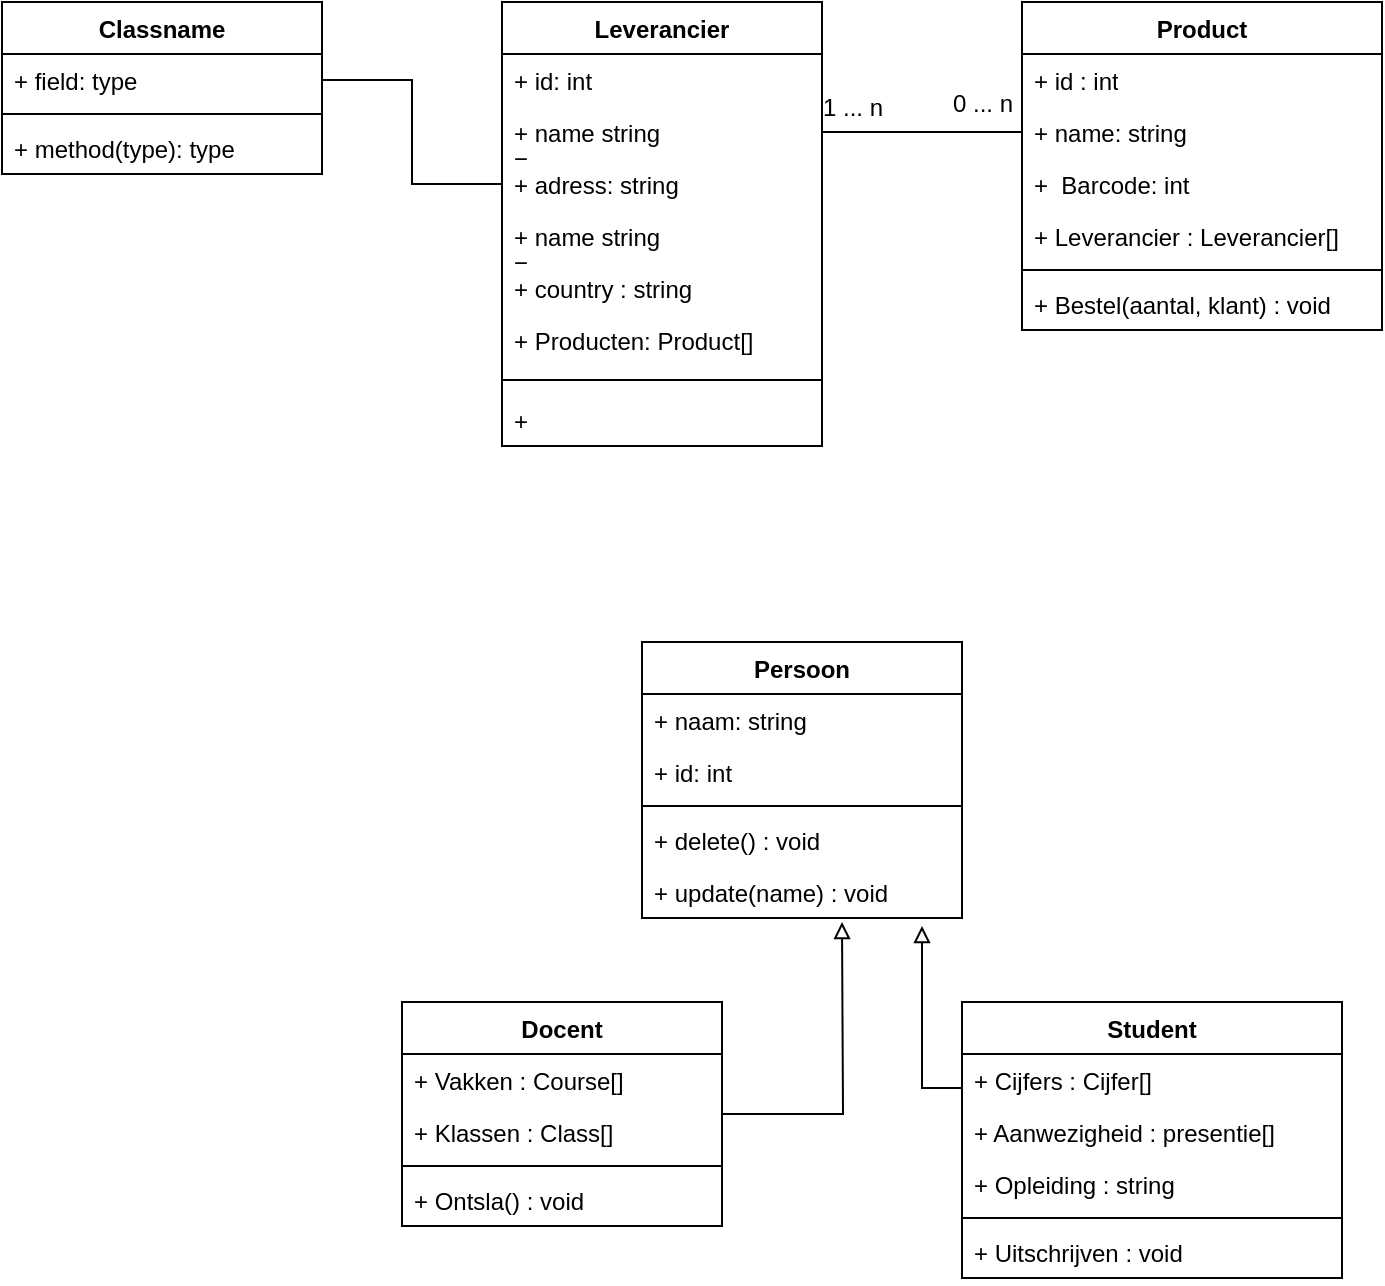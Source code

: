 <mxfile version="21.3.6" type="device">
  <diagram id="C5RBs43oDa-KdzZeNtuy" name="Page-1">
    <mxGraphModel dx="1877" dy="557" grid="1" gridSize="10" guides="1" tooltips="1" connect="1" arrows="1" fold="1" page="1" pageScale="1" pageWidth="827" pageHeight="1169" math="0" shadow="0">
      <root>
        <mxCell id="WIyWlLk6GJQsqaUBKTNV-0" />
        <mxCell id="WIyWlLk6GJQsqaUBKTNV-1" parent="WIyWlLk6GJQsqaUBKTNV-0" />
        <mxCell id="ECXhXhMrHAmCJnMxelFC-0" value="Product" style="swimlane;fontStyle=1;align=center;verticalAlign=top;childLayout=stackLayout;horizontal=1;startSize=26;horizontalStack=0;resizeParent=1;resizeParentMax=0;resizeLast=0;collapsible=1;marginBottom=0;whiteSpace=wrap;html=1;" parent="WIyWlLk6GJQsqaUBKTNV-1" vertex="1">
          <mxGeometry x="430" y="120" width="180" height="164" as="geometry" />
        </mxCell>
        <mxCell id="ECXhXhMrHAmCJnMxelFC-1" value="+ id : int" style="text;strokeColor=none;fillColor=none;align=left;verticalAlign=top;spacingLeft=4;spacingRight=4;overflow=hidden;rotatable=0;points=[[0,0.5],[1,0.5]];portConstraint=eastwest;whiteSpace=wrap;html=1;" parent="ECXhXhMrHAmCJnMxelFC-0" vertex="1">
          <mxGeometry y="26" width="180" height="26" as="geometry" />
        </mxCell>
        <mxCell id="ECXhXhMrHAmCJnMxelFC-16" value="+ name: string" style="text;strokeColor=none;fillColor=none;align=left;verticalAlign=top;spacingLeft=4;spacingRight=4;overflow=hidden;rotatable=0;points=[[0,0.5],[1,0.5]];portConstraint=eastwest;whiteSpace=wrap;html=1;" parent="ECXhXhMrHAmCJnMxelFC-0" vertex="1">
          <mxGeometry y="52" width="180" height="26" as="geometry" />
        </mxCell>
        <mxCell id="ECXhXhMrHAmCJnMxelFC-18" value="+&amp;nbsp; Barcode: int" style="text;strokeColor=none;fillColor=none;align=left;verticalAlign=top;spacingLeft=4;spacingRight=4;overflow=hidden;rotatable=0;points=[[0,0.5],[1,0.5]];portConstraint=eastwest;whiteSpace=wrap;html=1;" parent="ECXhXhMrHAmCJnMxelFC-0" vertex="1">
          <mxGeometry y="78" width="180" height="26" as="geometry" />
        </mxCell>
        <mxCell id="ECXhXhMrHAmCJnMxelFC-17" value="+ Leverancier : Leverancier[]" style="text;strokeColor=none;fillColor=none;align=left;verticalAlign=top;spacingLeft=4;spacingRight=4;overflow=hidden;rotatable=0;points=[[0,0.5],[1,0.5]];portConstraint=eastwest;whiteSpace=wrap;html=1;" parent="ECXhXhMrHAmCJnMxelFC-0" vertex="1">
          <mxGeometry y="104" width="180" height="26" as="geometry" />
        </mxCell>
        <mxCell id="ECXhXhMrHAmCJnMxelFC-2" value="" style="line;strokeWidth=1;fillColor=none;align=left;verticalAlign=middle;spacingTop=-1;spacingLeft=3;spacingRight=3;rotatable=0;labelPosition=right;points=[];portConstraint=eastwest;strokeColor=inherit;" parent="ECXhXhMrHAmCJnMxelFC-0" vertex="1">
          <mxGeometry y="130" width="180" height="8" as="geometry" />
        </mxCell>
        <mxCell id="ECXhXhMrHAmCJnMxelFC-3" value="+ Bestel(aantal, klant) : void" style="text;strokeColor=none;fillColor=none;align=left;verticalAlign=top;spacingLeft=4;spacingRight=4;overflow=hidden;rotatable=0;points=[[0,0.5],[1,0.5]];portConstraint=eastwest;whiteSpace=wrap;html=1;" parent="ECXhXhMrHAmCJnMxelFC-0" vertex="1">
          <mxGeometry y="138" width="180" height="26" as="geometry" />
        </mxCell>
        <mxCell id="ECXhXhMrHAmCJnMxelFC-4" value="Leverancier" style="swimlane;fontStyle=1;align=center;verticalAlign=top;childLayout=stackLayout;horizontal=1;startSize=26;horizontalStack=0;resizeParent=1;resizeParentMax=0;resizeLast=0;collapsible=1;marginBottom=0;whiteSpace=wrap;html=1;" parent="WIyWlLk6GJQsqaUBKTNV-1" vertex="1">
          <mxGeometry x="170" y="120" width="160" height="222" as="geometry" />
        </mxCell>
        <mxCell id="ECXhXhMrHAmCJnMxelFC-5" value="+ id: int" style="text;strokeColor=none;fillColor=none;align=left;verticalAlign=top;spacingLeft=4;spacingRight=4;overflow=hidden;rotatable=0;points=[[0,0.5],[1,0.5]];portConstraint=eastwest;whiteSpace=wrap;html=1;" parent="ECXhXhMrHAmCJnMxelFC-4" vertex="1">
          <mxGeometry y="26" width="160" height="26" as="geometry" />
        </mxCell>
        <mxCell id="ECXhXhMrHAmCJnMxelFC-7" value="+ name string&lt;div&gt;=&lt;/div&gt;" style="text;strokeColor=none;fillColor=none;align=left;verticalAlign=top;spacingLeft=4;spacingRight=4;overflow=hidden;rotatable=0;points=[[0,0.5],[1,0.5]];portConstraint=eastwest;whiteSpace=wrap;html=1;" parent="ECXhXhMrHAmCJnMxelFC-4" vertex="1">
          <mxGeometry y="52" width="160" height="26" as="geometry" />
        </mxCell>
        <mxCell id="ECXhXhMrHAmCJnMxelFC-20" value="+ adress: string" style="text;strokeColor=none;fillColor=none;align=left;verticalAlign=top;spacingLeft=4;spacingRight=4;overflow=hidden;rotatable=0;points=[[0,0.5],[1,0.5]];portConstraint=eastwest;whiteSpace=wrap;html=1;" parent="ECXhXhMrHAmCJnMxelFC-4" vertex="1">
          <mxGeometry y="78" width="160" height="26" as="geometry" />
        </mxCell>
        <mxCell id="ECXhXhMrHAmCJnMxelFC-22" value="+ name string&lt;div&gt;=&lt;/div&gt;" style="text;strokeColor=none;fillColor=none;align=left;verticalAlign=top;spacingLeft=4;spacingRight=4;overflow=hidden;rotatable=0;points=[[0,0.5],[1,0.5]];portConstraint=eastwest;whiteSpace=wrap;html=1;" parent="ECXhXhMrHAmCJnMxelFC-4" vertex="1">
          <mxGeometry y="104" width="160" height="26" as="geometry" />
        </mxCell>
        <mxCell id="ECXhXhMrHAmCJnMxelFC-21" value="+ country : string" style="text;strokeColor=none;fillColor=none;align=left;verticalAlign=top;spacingLeft=4;spacingRight=4;overflow=hidden;rotatable=0;points=[[0,0.5],[1,0.5]];portConstraint=eastwest;whiteSpace=wrap;html=1;" parent="ECXhXhMrHAmCJnMxelFC-4" vertex="1">
          <mxGeometry y="130" width="160" height="26" as="geometry" />
        </mxCell>
        <mxCell id="ECXhXhMrHAmCJnMxelFC-33" value="+ Producten: Product[]" style="text;strokeColor=none;fillColor=none;align=left;verticalAlign=top;spacingLeft=4;spacingRight=4;overflow=hidden;rotatable=0;points=[[0,0.5],[1,0.5]];portConstraint=eastwest;whiteSpace=wrap;html=1;" parent="ECXhXhMrHAmCJnMxelFC-4" vertex="1">
          <mxGeometry y="156" width="160" height="26" as="geometry" />
        </mxCell>
        <mxCell id="ECXhXhMrHAmCJnMxelFC-6" value="" style="line;strokeWidth=1;fillColor=none;align=left;verticalAlign=middle;spacingTop=-1;spacingLeft=3;spacingRight=3;rotatable=0;labelPosition=right;points=[];portConstraint=eastwest;strokeColor=inherit;" parent="ECXhXhMrHAmCJnMxelFC-4" vertex="1">
          <mxGeometry y="182" width="160" height="14" as="geometry" />
        </mxCell>
        <mxCell id="ECXhXhMrHAmCJnMxelFC-23" value="+" style="text;strokeColor=none;fillColor=none;align=left;verticalAlign=top;spacingLeft=4;spacingRight=4;overflow=hidden;rotatable=0;points=[[0,0.5],[1,0.5]];portConstraint=eastwest;whiteSpace=wrap;html=1;" parent="ECXhXhMrHAmCJnMxelFC-4" vertex="1">
          <mxGeometry y="196" width="160" height="26" as="geometry" />
        </mxCell>
        <mxCell id="ECXhXhMrHAmCJnMxelFC-24" style="edgeStyle=orthogonalEdgeStyle;rounded=0;orthogonalLoop=1;jettySize=auto;html=1;entryX=1;entryY=0.5;entryDx=0;entryDy=0;endArrow=none;endFill=0;" parent="WIyWlLk6GJQsqaUBKTNV-1" source="ECXhXhMrHAmCJnMxelFC-16" target="ECXhXhMrHAmCJnMxelFC-7" edge="1">
          <mxGeometry relative="1" as="geometry" />
        </mxCell>
        <mxCell id="ECXhXhMrHAmCJnMxelFC-26" value="1 ... n" style="text;html=1;align=center;verticalAlign=middle;resizable=0;points=[];autosize=1;strokeColor=none;fillColor=none;" parent="WIyWlLk6GJQsqaUBKTNV-1" vertex="1">
          <mxGeometry x="320" y="158" width="50" height="30" as="geometry" />
        </mxCell>
        <mxCell id="ECXhXhMrHAmCJnMxelFC-27" value="Classname" style="swimlane;fontStyle=1;align=center;verticalAlign=top;childLayout=stackLayout;horizontal=1;startSize=26;horizontalStack=0;resizeParent=1;resizeParentMax=0;resizeLast=0;collapsible=1;marginBottom=0;whiteSpace=wrap;html=1;" parent="WIyWlLk6GJQsqaUBKTNV-1" vertex="1">
          <mxGeometry x="-80" y="120" width="160" height="86" as="geometry" />
        </mxCell>
        <mxCell id="ECXhXhMrHAmCJnMxelFC-28" value="+ field: type" style="text;strokeColor=none;fillColor=none;align=left;verticalAlign=top;spacingLeft=4;spacingRight=4;overflow=hidden;rotatable=0;points=[[0,0.5],[1,0.5]];portConstraint=eastwest;whiteSpace=wrap;html=1;" parent="ECXhXhMrHAmCJnMxelFC-27" vertex="1">
          <mxGeometry y="26" width="160" height="26" as="geometry" />
        </mxCell>
        <mxCell id="ECXhXhMrHAmCJnMxelFC-29" value="" style="line;strokeWidth=1;fillColor=none;align=left;verticalAlign=middle;spacingTop=-1;spacingLeft=3;spacingRight=3;rotatable=0;labelPosition=right;points=[];portConstraint=eastwest;strokeColor=inherit;" parent="ECXhXhMrHAmCJnMxelFC-27" vertex="1">
          <mxGeometry y="52" width="160" height="8" as="geometry" />
        </mxCell>
        <mxCell id="ECXhXhMrHAmCJnMxelFC-30" value="+ method(type): type" style="text;strokeColor=none;fillColor=none;align=left;verticalAlign=top;spacingLeft=4;spacingRight=4;overflow=hidden;rotatable=0;points=[[0,0.5],[1,0.5]];portConstraint=eastwest;whiteSpace=wrap;html=1;" parent="ECXhXhMrHAmCJnMxelFC-27" vertex="1">
          <mxGeometry y="60" width="160" height="26" as="geometry" />
        </mxCell>
        <mxCell id="ECXhXhMrHAmCJnMxelFC-31" style="edgeStyle=orthogonalEdgeStyle;rounded=0;orthogonalLoop=1;jettySize=auto;html=1;entryX=1;entryY=0.5;entryDx=0;entryDy=0;endArrow=none;endFill=0;" parent="WIyWlLk6GJQsqaUBKTNV-1" source="ECXhXhMrHAmCJnMxelFC-20" target="ECXhXhMrHAmCJnMxelFC-28" edge="1">
          <mxGeometry relative="1" as="geometry" />
        </mxCell>
        <mxCell id="ECXhXhMrHAmCJnMxelFC-32" value="&lt;span style=&quot;font-weight: normal;&quot;&gt;0 ... n&lt;/span&gt;" style="text;align=center;fontStyle=1;verticalAlign=middle;spacingLeft=3;spacingRight=3;strokeColor=none;rotatable=0;points=[[0,0.5],[1,0.5]];portConstraint=eastwest;html=1;" parent="WIyWlLk6GJQsqaUBKTNV-1" vertex="1">
          <mxGeometry x="370" y="158" width="80" height="26" as="geometry" />
        </mxCell>
        <mxCell id="ECXhXhMrHAmCJnMxelFC-34" value="Persoon" style="swimlane;fontStyle=1;align=center;verticalAlign=top;childLayout=stackLayout;horizontal=1;startSize=26;horizontalStack=0;resizeParent=1;resizeParentMax=0;resizeLast=0;collapsible=1;marginBottom=0;whiteSpace=wrap;html=1;" parent="WIyWlLk6GJQsqaUBKTNV-1" vertex="1">
          <mxGeometry x="240" y="440" width="160" height="138" as="geometry" />
        </mxCell>
        <mxCell id="ECXhXhMrHAmCJnMxelFC-35" value="+ naam: string" style="text;strokeColor=none;fillColor=none;align=left;verticalAlign=top;spacingLeft=4;spacingRight=4;overflow=hidden;rotatable=0;points=[[0,0.5],[1,0.5]];portConstraint=eastwest;whiteSpace=wrap;html=1;" parent="ECXhXhMrHAmCJnMxelFC-34" vertex="1">
          <mxGeometry y="26" width="160" height="26" as="geometry" />
        </mxCell>
        <mxCell id="ECXhXhMrHAmCJnMxelFC-46" value="+ id: int" style="text;strokeColor=none;fillColor=none;align=left;verticalAlign=top;spacingLeft=4;spacingRight=4;overflow=hidden;rotatable=0;points=[[0,0.5],[1,0.5]];portConstraint=eastwest;whiteSpace=wrap;html=1;" parent="ECXhXhMrHAmCJnMxelFC-34" vertex="1">
          <mxGeometry y="52" width="160" height="26" as="geometry" />
        </mxCell>
        <mxCell id="ECXhXhMrHAmCJnMxelFC-36" value="" style="line;strokeWidth=1;fillColor=none;align=left;verticalAlign=middle;spacingTop=-1;spacingLeft=3;spacingRight=3;rotatable=0;labelPosition=right;points=[];portConstraint=eastwest;strokeColor=inherit;" parent="ECXhXhMrHAmCJnMxelFC-34" vertex="1">
          <mxGeometry y="78" width="160" height="8" as="geometry" />
        </mxCell>
        <mxCell id="ECXhXhMrHAmCJnMxelFC-37" value="+ delete() : void" style="text;strokeColor=none;fillColor=none;align=left;verticalAlign=top;spacingLeft=4;spacingRight=4;overflow=hidden;rotatable=0;points=[[0,0.5],[1,0.5]];portConstraint=eastwest;whiteSpace=wrap;html=1;" parent="ECXhXhMrHAmCJnMxelFC-34" vertex="1">
          <mxGeometry y="86" width="160" height="26" as="geometry" />
        </mxCell>
        <mxCell id="ECXhXhMrHAmCJnMxelFC-47" value="+ update(name) : void" style="text;strokeColor=none;fillColor=none;align=left;verticalAlign=top;spacingLeft=4;spacingRight=4;overflow=hidden;rotatable=0;points=[[0,0.5],[1,0.5]];portConstraint=eastwest;whiteSpace=wrap;html=1;" parent="ECXhXhMrHAmCJnMxelFC-34" vertex="1">
          <mxGeometry y="112" width="160" height="26" as="geometry" />
        </mxCell>
        <mxCell id="ECXhXhMrHAmCJnMxelFC-38" value="Docent" style="swimlane;fontStyle=1;align=center;verticalAlign=top;childLayout=stackLayout;horizontal=1;startSize=26;horizontalStack=0;resizeParent=1;resizeParentMax=0;resizeLast=0;collapsible=1;marginBottom=0;whiteSpace=wrap;html=1;" parent="WIyWlLk6GJQsqaUBKTNV-1" vertex="1">
          <mxGeometry x="120" y="620" width="160" height="112" as="geometry" />
        </mxCell>
        <mxCell id="ECXhXhMrHAmCJnMxelFC-39" value="+ Vakken : Course[]" style="text;strokeColor=none;fillColor=none;align=left;verticalAlign=top;spacingLeft=4;spacingRight=4;overflow=hidden;rotatable=0;points=[[0,0.5],[1,0.5]];portConstraint=eastwest;whiteSpace=wrap;html=1;" parent="ECXhXhMrHAmCJnMxelFC-38" vertex="1">
          <mxGeometry y="26" width="160" height="26" as="geometry" />
        </mxCell>
        <mxCell id="ECXhXhMrHAmCJnMxelFC-50" value="+ Klassen : Class[]" style="text;strokeColor=none;fillColor=none;align=left;verticalAlign=top;spacingLeft=4;spacingRight=4;overflow=hidden;rotatable=0;points=[[0,0.5],[1,0.5]];portConstraint=eastwest;whiteSpace=wrap;html=1;" parent="ECXhXhMrHAmCJnMxelFC-38" vertex="1">
          <mxGeometry y="52" width="160" height="26" as="geometry" />
        </mxCell>
        <mxCell id="ECXhXhMrHAmCJnMxelFC-40" value="" style="line;strokeWidth=1;fillColor=none;align=left;verticalAlign=middle;spacingTop=-1;spacingLeft=3;spacingRight=3;rotatable=0;labelPosition=right;points=[];portConstraint=eastwest;strokeColor=inherit;" parent="ECXhXhMrHAmCJnMxelFC-38" vertex="1">
          <mxGeometry y="78" width="160" height="8" as="geometry" />
        </mxCell>
        <mxCell id="ECXhXhMrHAmCJnMxelFC-41" value="+ Ontsla() : void" style="text;strokeColor=none;fillColor=none;align=left;verticalAlign=top;spacingLeft=4;spacingRight=4;overflow=hidden;rotatable=0;points=[[0,0.5],[1,0.5]];portConstraint=eastwest;whiteSpace=wrap;html=1;" parent="ECXhXhMrHAmCJnMxelFC-38" vertex="1">
          <mxGeometry y="86" width="160" height="26" as="geometry" />
        </mxCell>
        <mxCell id="ECXhXhMrHAmCJnMxelFC-49" style="edgeStyle=orthogonalEdgeStyle;rounded=0;orthogonalLoop=1;jettySize=auto;html=1;endArrow=block;endFill=0;" parent="WIyWlLk6GJQsqaUBKTNV-1" source="ECXhXhMrHAmCJnMxelFC-42" edge="1">
          <mxGeometry relative="1" as="geometry">
            <mxPoint x="380" y="582" as="targetPoint" />
            <Array as="points">
              <mxPoint x="380" y="663" />
              <mxPoint x="380" y="582" />
            </Array>
          </mxGeometry>
        </mxCell>
        <mxCell id="ECXhXhMrHAmCJnMxelFC-42" value="Student" style="swimlane;fontStyle=1;align=center;verticalAlign=top;childLayout=stackLayout;horizontal=1;startSize=26;horizontalStack=0;resizeParent=1;resizeParentMax=0;resizeLast=0;collapsible=1;marginBottom=0;whiteSpace=wrap;html=1;" parent="WIyWlLk6GJQsqaUBKTNV-1" vertex="1">
          <mxGeometry x="400" y="620" width="190" height="138" as="geometry" />
        </mxCell>
        <mxCell id="ECXhXhMrHAmCJnMxelFC-43" value="+ Cijfers : Cijfer[]" style="text;strokeColor=none;fillColor=none;align=left;verticalAlign=top;spacingLeft=4;spacingRight=4;overflow=hidden;rotatable=0;points=[[0,0.5],[1,0.5]];portConstraint=eastwest;whiteSpace=wrap;html=1;" parent="ECXhXhMrHAmCJnMxelFC-42" vertex="1">
          <mxGeometry y="26" width="190" height="26" as="geometry" />
        </mxCell>
        <mxCell id="ECXhXhMrHAmCJnMxelFC-51" value="+ Aanwezigheid : presentie[]" style="text;strokeColor=none;fillColor=none;align=left;verticalAlign=top;spacingLeft=4;spacingRight=4;overflow=hidden;rotatable=0;points=[[0,0.5],[1,0.5]];portConstraint=eastwest;whiteSpace=wrap;html=1;" parent="ECXhXhMrHAmCJnMxelFC-42" vertex="1">
          <mxGeometry y="52" width="190" height="26" as="geometry" />
        </mxCell>
        <mxCell id="ECXhXhMrHAmCJnMxelFC-52" value="+ Opleiding : string" style="text;strokeColor=none;fillColor=none;align=left;verticalAlign=top;spacingLeft=4;spacingRight=4;overflow=hidden;rotatable=0;points=[[0,0.5],[1,0.5]];portConstraint=eastwest;whiteSpace=wrap;html=1;" parent="ECXhXhMrHAmCJnMxelFC-42" vertex="1">
          <mxGeometry y="78" width="190" height="26" as="geometry" />
        </mxCell>
        <mxCell id="ECXhXhMrHAmCJnMxelFC-44" value="" style="line;strokeWidth=1;fillColor=none;align=left;verticalAlign=middle;spacingTop=-1;spacingLeft=3;spacingRight=3;rotatable=0;labelPosition=right;points=[];portConstraint=eastwest;strokeColor=inherit;" parent="ECXhXhMrHAmCJnMxelFC-42" vertex="1">
          <mxGeometry y="104" width="190" height="8" as="geometry" />
        </mxCell>
        <mxCell id="ECXhXhMrHAmCJnMxelFC-45" value="+ Uitschrijven : void" style="text;strokeColor=none;fillColor=none;align=left;verticalAlign=top;spacingLeft=4;spacingRight=4;overflow=hidden;rotatable=0;points=[[0,0.5],[1,0.5]];portConstraint=eastwest;whiteSpace=wrap;html=1;" parent="ECXhXhMrHAmCJnMxelFC-42" vertex="1">
          <mxGeometry y="112" width="190" height="26" as="geometry" />
        </mxCell>
        <mxCell id="ECXhXhMrHAmCJnMxelFC-48" style="edgeStyle=orthogonalEdgeStyle;rounded=0;orthogonalLoop=1;jettySize=auto;html=1;endArrow=block;endFill=0;" parent="WIyWlLk6GJQsqaUBKTNV-1" source="ECXhXhMrHAmCJnMxelFC-38" edge="1">
          <mxGeometry relative="1" as="geometry">
            <mxPoint x="340" y="580" as="targetPoint" />
          </mxGeometry>
        </mxCell>
      </root>
    </mxGraphModel>
  </diagram>
</mxfile>
